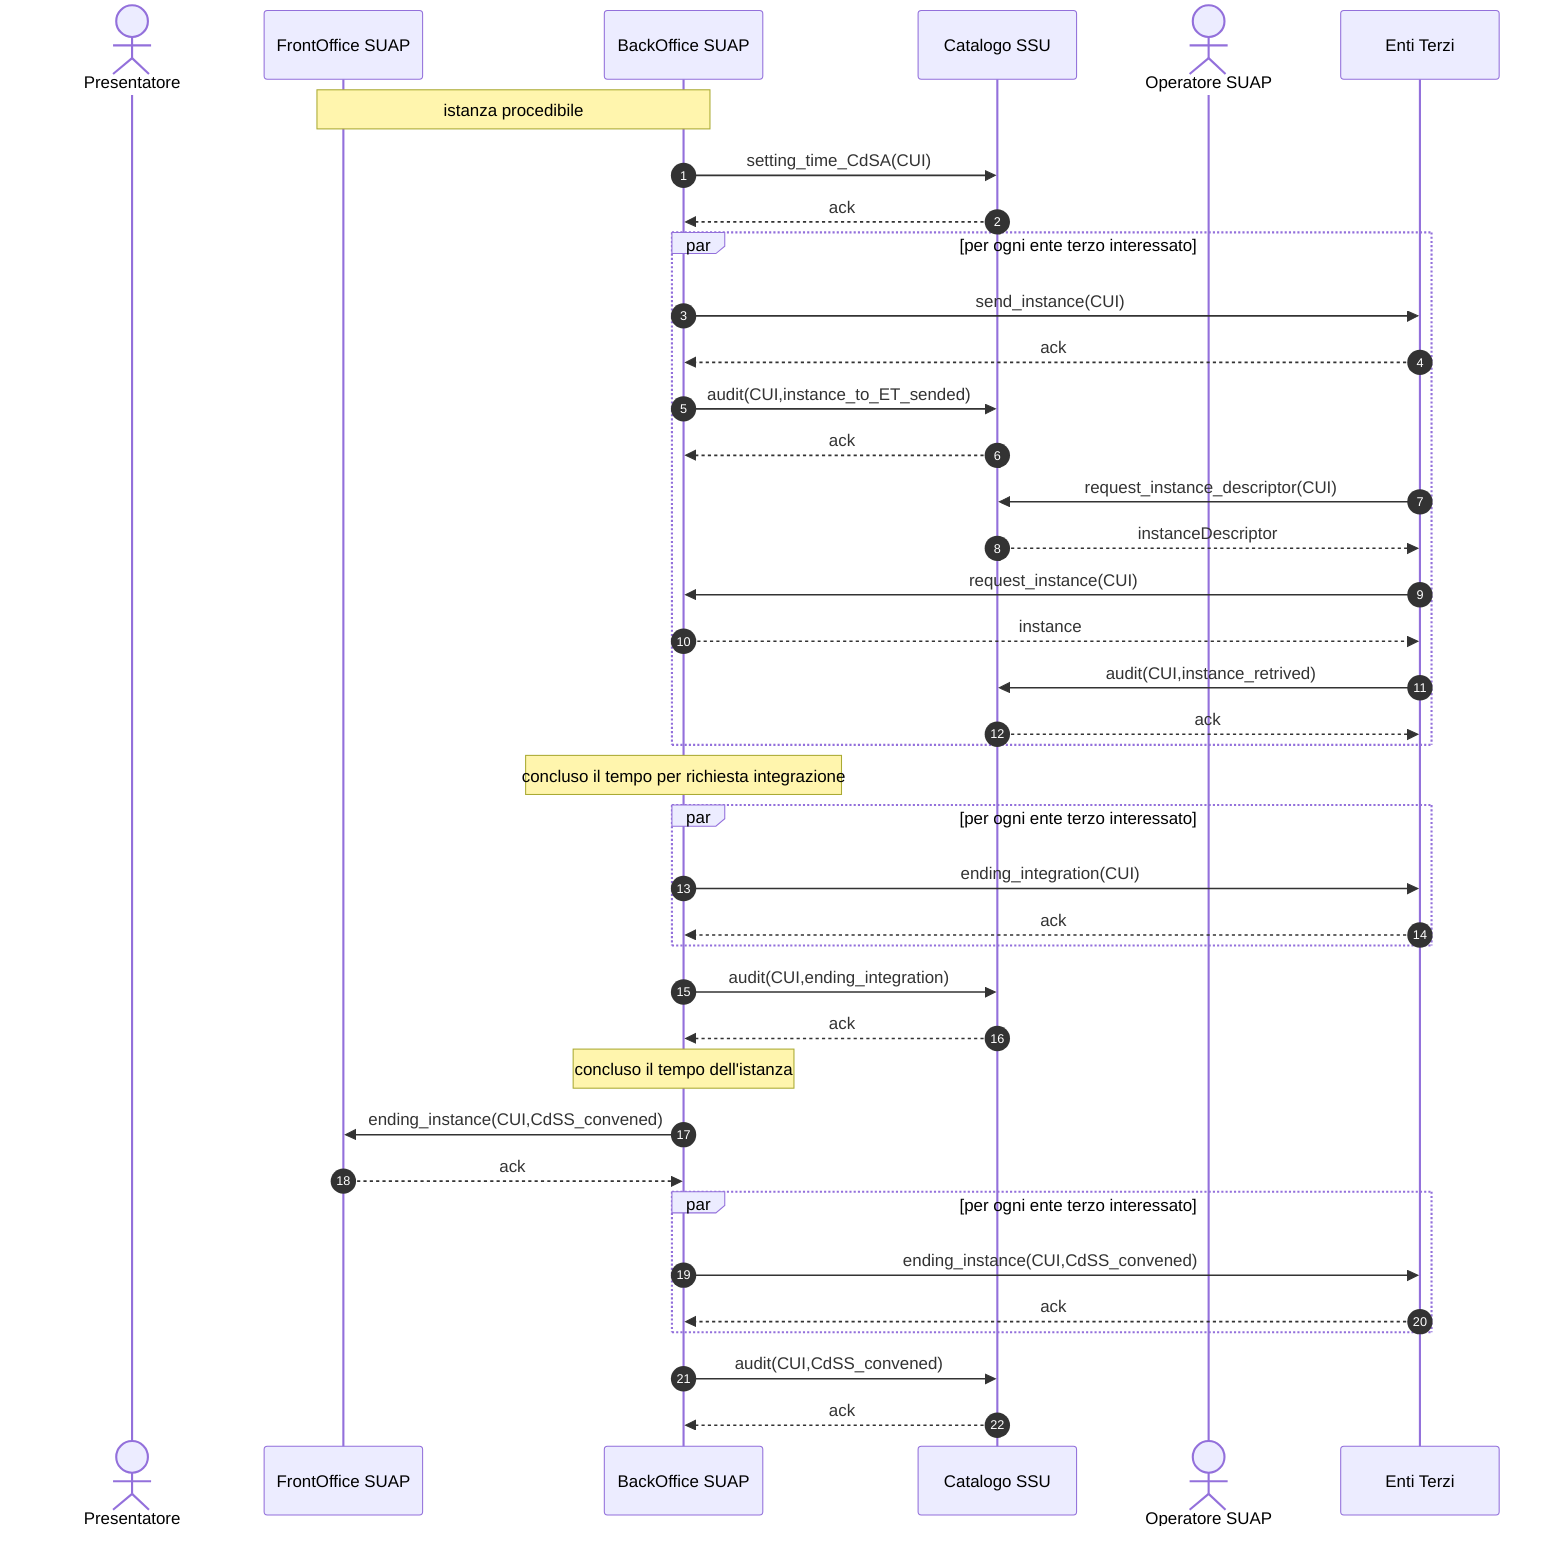 sequenceDiagram
    autonumber
   
    actor P as Presentatore    
    participant F as FrontOffice SUAP
    participant B as BackOffice SUAP   
    participant C as Catalogo SSU 
    actor O as Operatore SUAP    
    participant E as Enti Terzi    


 
    Note over F,B: istanza procedibile

    B ->> C: setting_time_CdSA(CUI)
    C -->> B: ack



    
    par per ogni ente terzo interessato        
        B ->> E: send_instance(CUI)
        E -->> B: ack
        B ->> C: audit(CUI,instance_to_ET_sended)
        C -->> B: ack
        E ->> C: request_instance_descriptor(CUI)
        C -->> E: instanceDescriptor
        E ->> B: request_instance(CUI)
        B -->> E: instance
        E ->> C: audit(CUI,instance_retrived)
        C -->> E: ack
    end

    Note over B: concluso il tempo per richiesta integrazione
    par per ogni ente terzo interessato 
        B ->> E: ending_integration(CUI)
        E -->> B: ack
    end
        B ->> C: audit(CUI,ending_integration)
        C -->> B: ack


    Note over B: concluso il tempo dell'istanza 
    B ->> F: ending_instance(CUI,CdSS_convened)
    F -->> B: ack            
    par per ogni ente terzo interessato
        B ->> E: ending_instance(CUI,CdSS_convened)
        E -->> B: ack
    end
    B ->> C: audit(CUI,CdSS_convened)
    C -->> B: ack